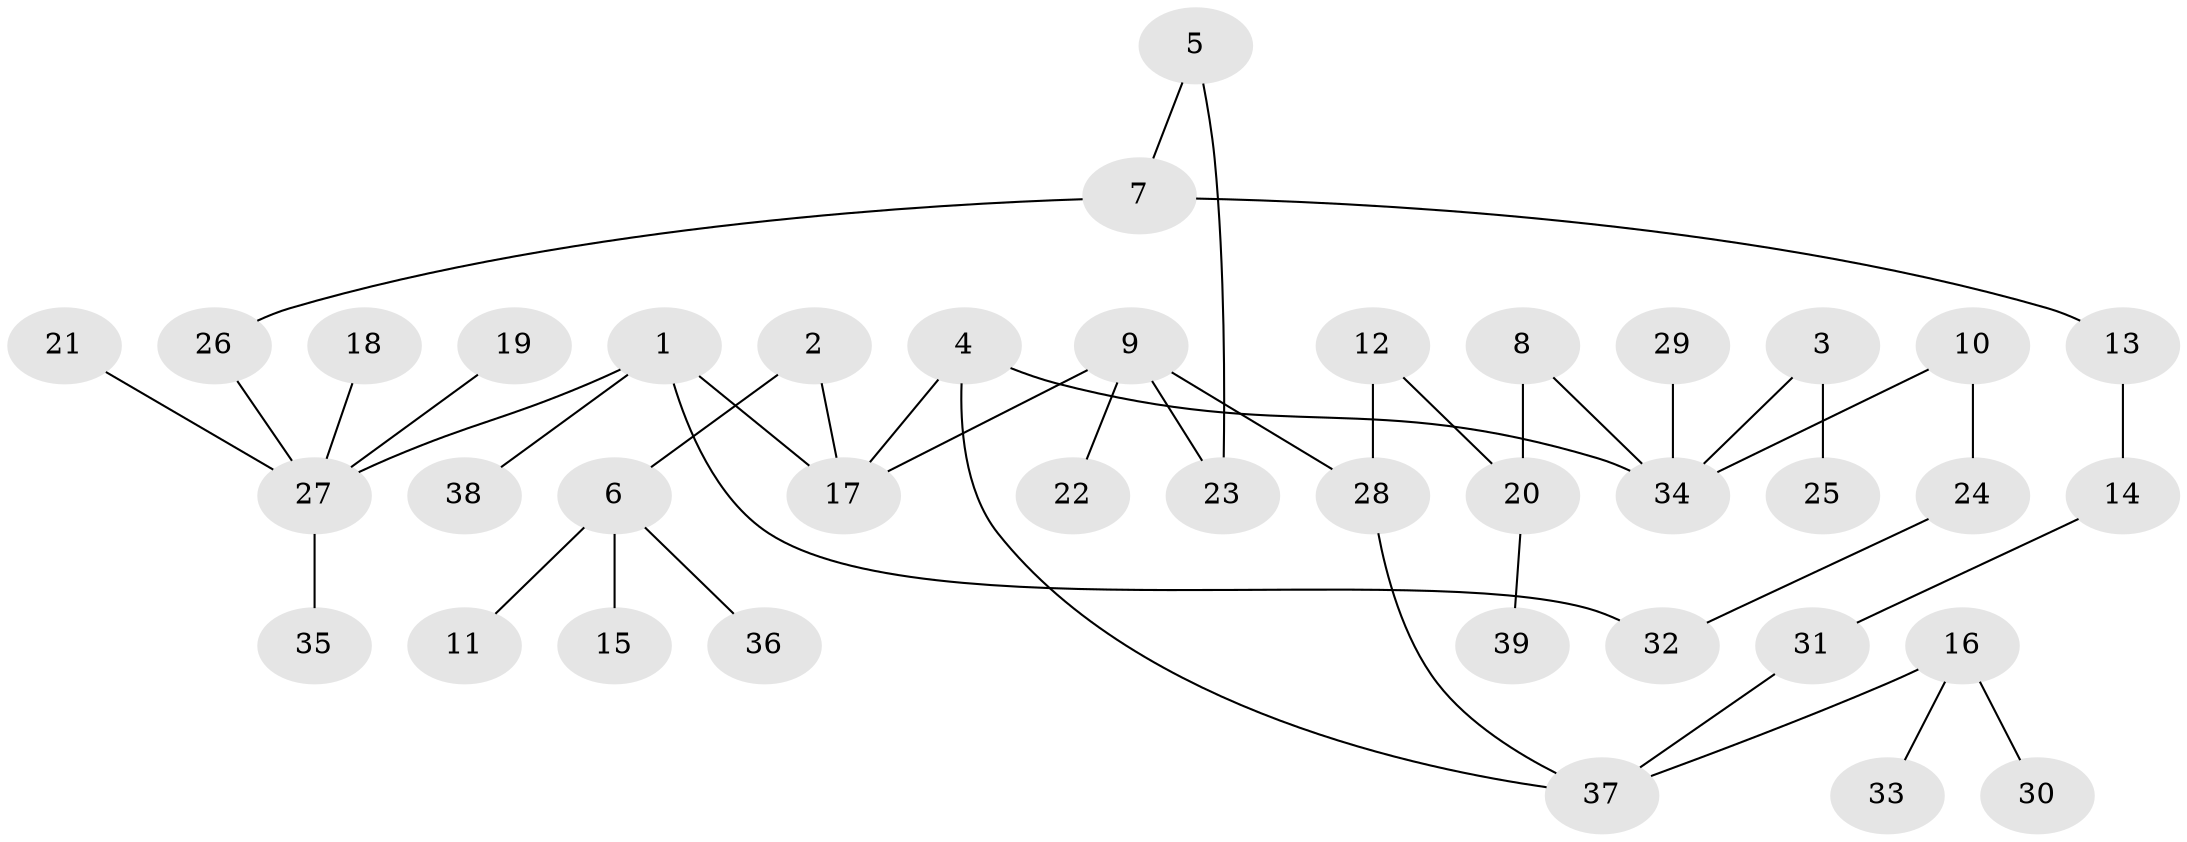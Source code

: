 // original degree distribution, {3: 0.08974358974358974, 6: 0.01282051282051282, 7: 0.01282051282051282, 4: 0.0641025641025641, 1: 0.41025641025641024, 2: 0.34615384615384615, 5: 0.05128205128205128, 8: 0.01282051282051282}
// Generated by graph-tools (version 1.1) at 2025/01/03/09/25 03:01:07]
// undirected, 39 vertices, 43 edges
graph export_dot {
graph [start="1"]
  node [color=gray90,style=filled];
  1;
  2;
  3;
  4;
  5;
  6;
  7;
  8;
  9;
  10;
  11;
  12;
  13;
  14;
  15;
  16;
  17;
  18;
  19;
  20;
  21;
  22;
  23;
  24;
  25;
  26;
  27;
  28;
  29;
  30;
  31;
  32;
  33;
  34;
  35;
  36;
  37;
  38;
  39;
  1 -- 17 [weight=1.0];
  1 -- 27 [weight=1.0];
  1 -- 32 [weight=1.0];
  1 -- 38 [weight=1.0];
  2 -- 6 [weight=1.0];
  2 -- 17 [weight=1.0];
  3 -- 25 [weight=1.0];
  3 -- 34 [weight=1.0];
  4 -- 17 [weight=1.0];
  4 -- 34 [weight=1.0];
  4 -- 37 [weight=1.0];
  5 -- 7 [weight=1.0];
  5 -- 23 [weight=1.0];
  6 -- 11 [weight=1.0];
  6 -- 15 [weight=1.0];
  6 -- 36 [weight=1.0];
  7 -- 13 [weight=2.0];
  7 -- 26 [weight=1.0];
  8 -- 20 [weight=2.0];
  8 -- 34 [weight=1.0];
  9 -- 17 [weight=1.0];
  9 -- 22 [weight=1.0];
  9 -- 23 [weight=1.0];
  9 -- 28 [weight=1.0];
  10 -- 24 [weight=1.0];
  10 -- 34 [weight=1.0];
  12 -- 20 [weight=1.0];
  12 -- 28 [weight=1.0];
  13 -- 14 [weight=1.0];
  14 -- 31 [weight=1.0];
  16 -- 30 [weight=1.0];
  16 -- 33 [weight=1.0];
  16 -- 37 [weight=1.0];
  18 -- 27 [weight=1.0];
  19 -- 27 [weight=1.0];
  20 -- 39 [weight=1.0];
  21 -- 27 [weight=1.0];
  24 -- 32 [weight=1.0];
  26 -- 27 [weight=1.0];
  27 -- 35 [weight=1.0];
  28 -- 37 [weight=1.0];
  29 -- 34 [weight=1.0];
  31 -- 37 [weight=1.0];
}
